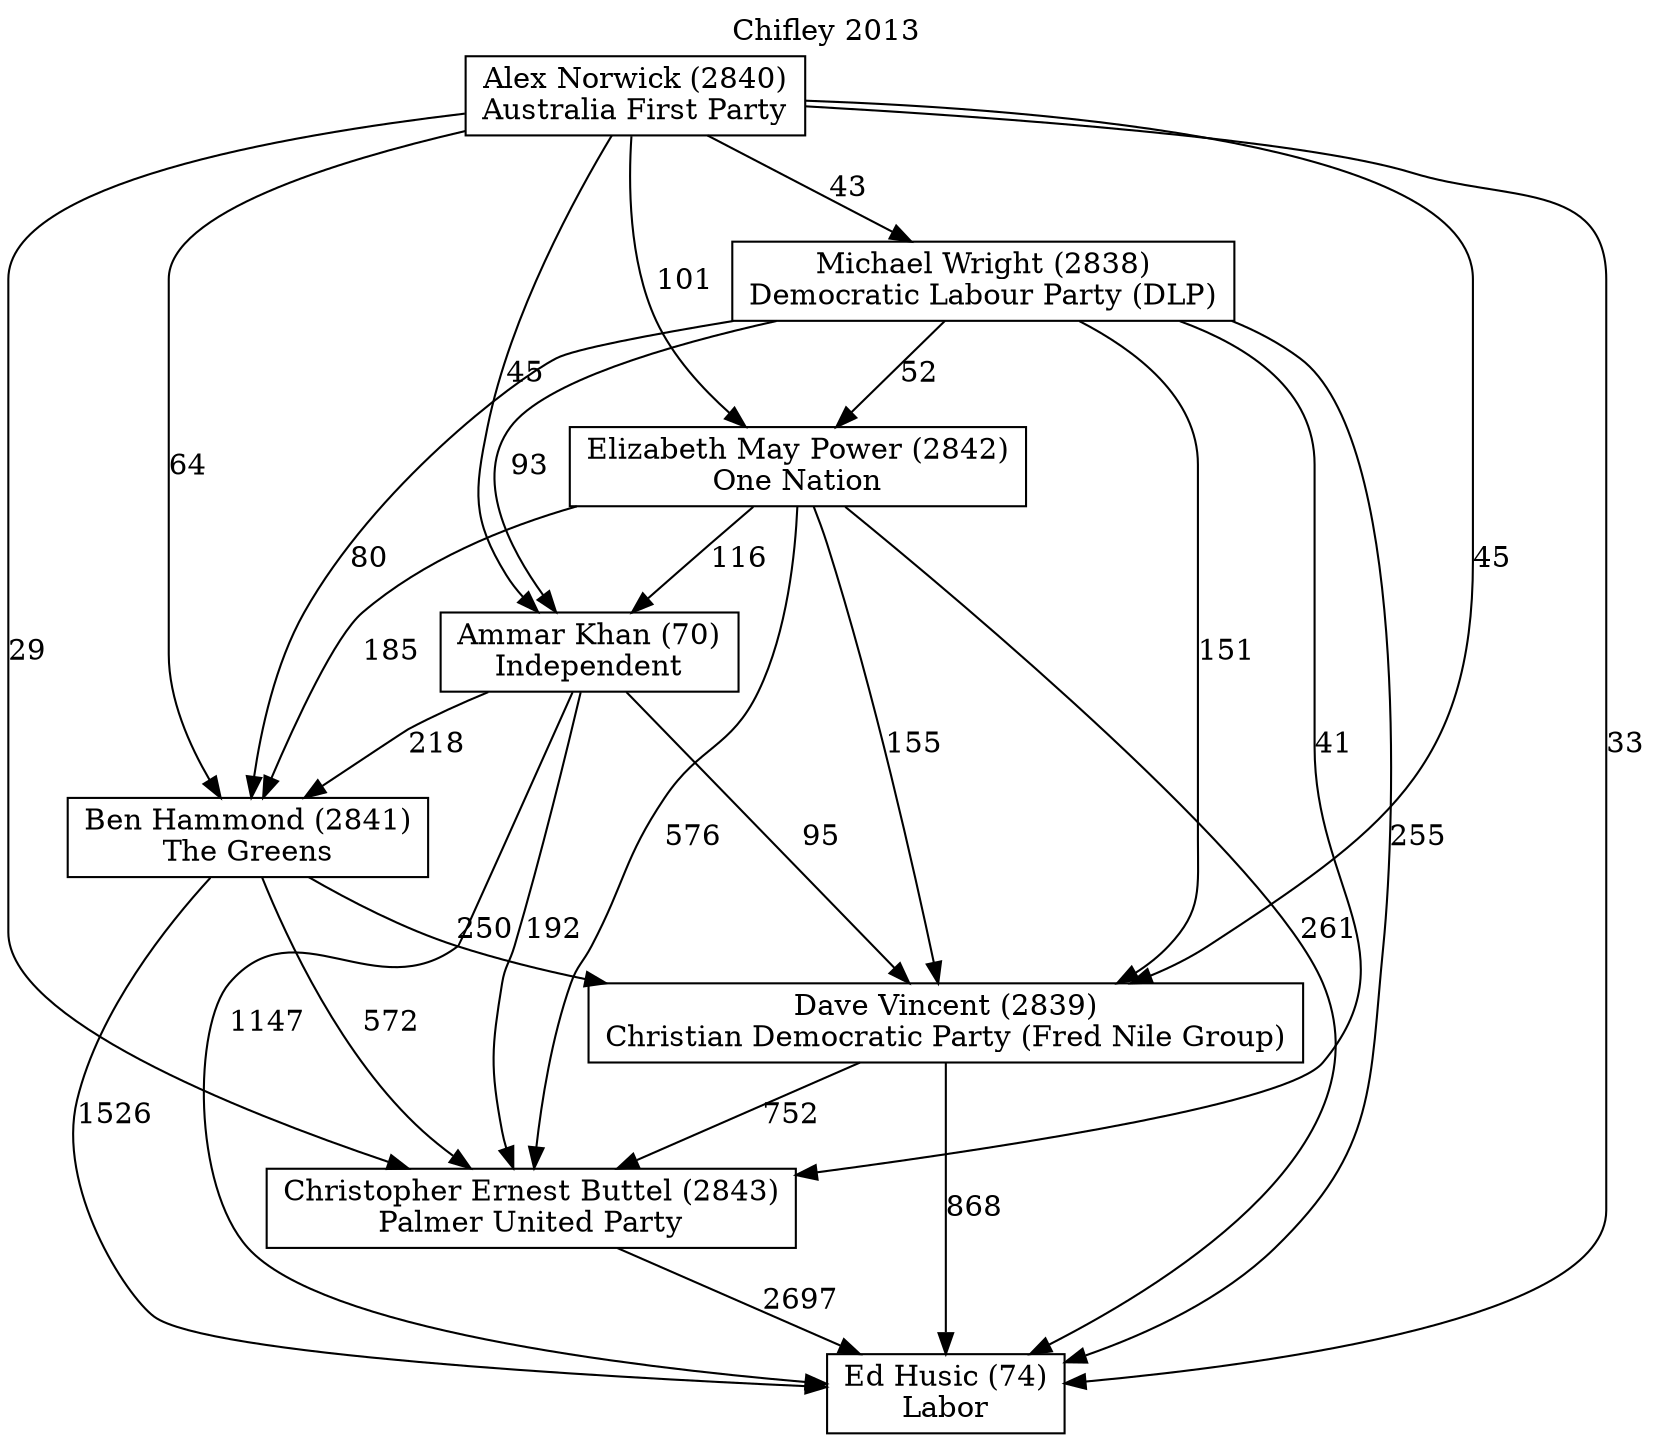 // House preference flow
digraph "Ed Husic (74)_Chifley_2013" {
	graph [label="Chifley 2013" labelloc=t mclimit=10]
	node [shape=box]
	"Ed Husic (74)" [label="Ed Husic (74)
Labor"]
	"Christopher Ernest Buttel (2843)" [label="Christopher Ernest Buttel (2843)
Palmer United Party"]
	"Dave Vincent (2839)" [label="Dave Vincent (2839)
Christian Democratic Party (Fred Nile Group)"]
	"Ben Hammond (2841)" [label="Ben Hammond (2841)
The Greens"]
	"Ammar Khan (70)" [label="Ammar Khan (70)
Independent"]
	"Elizabeth May Power (2842)" [label="Elizabeth May Power (2842)
One Nation"]
	"Michael Wright (2838)" [label="Michael Wright (2838)
Democratic Labour Party (DLP)"]
	"Alex Norwick (2840)" [label="Alex Norwick (2840)
Australia First Party"]
	"Christopher Ernest Buttel (2843)" -> "Ed Husic (74)" [label=2697]
	"Dave Vincent (2839)" -> "Christopher Ernest Buttel (2843)" [label=752]
	"Ben Hammond (2841)" -> "Dave Vincent (2839)" [label=250]
	"Ammar Khan (70)" -> "Ben Hammond (2841)" [label=218]
	"Elizabeth May Power (2842)" -> "Ammar Khan (70)" [label=116]
	"Michael Wright (2838)" -> "Elizabeth May Power (2842)" [label=52]
	"Alex Norwick (2840)" -> "Michael Wright (2838)" [label=43]
	"Dave Vincent (2839)" -> "Ed Husic (74)" [label=868]
	"Ben Hammond (2841)" -> "Ed Husic (74)" [label=1526]
	"Ammar Khan (70)" -> "Ed Husic (74)" [label=1147]
	"Elizabeth May Power (2842)" -> "Ed Husic (74)" [label=261]
	"Michael Wright (2838)" -> "Ed Husic (74)" [label=255]
	"Alex Norwick (2840)" -> "Ed Husic (74)" [label=33]
	"Alex Norwick (2840)" -> "Elizabeth May Power (2842)" [label=101]
	"Michael Wright (2838)" -> "Ammar Khan (70)" [label=93]
	"Alex Norwick (2840)" -> "Ammar Khan (70)" [label=45]
	"Elizabeth May Power (2842)" -> "Ben Hammond (2841)" [label=185]
	"Michael Wright (2838)" -> "Ben Hammond (2841)" [label=80]
	"Alex Norwick (2840)" -> "Ben Hammond (2841)" [label=64]
	"Ammar Khan (70)" -> "Dave Vincent (2839)" [label=95]
	"Elizabeth May Power (2842)" -> "Dave Vincent (2839)" [label=155]
	"Michael Wright (2838)" -> "Dave Vincent (2839)" [label=151]
	"Alex Norwick (2840)" -> "Dave Vincent (2839)" [label=45]
	"Ben Hammond (2841)" -> "Christopher Ernest Buttel (2843)" [label=572]
	"Ammar Khan (70)" -> "Christopher Ernest Buttel (2843)" [label=192]
	"Elizabeth May Power (2842)" -> "Christopher Ernest Buttel (2843)" [label=576]
	"Michael Wright (2838)" -> "Christopher Ernest Buttel (2843)" [label=41]
	"Alex Norwick (2840)" -> "Christopher Ernest Buttel (2843)" [label=29]
}
